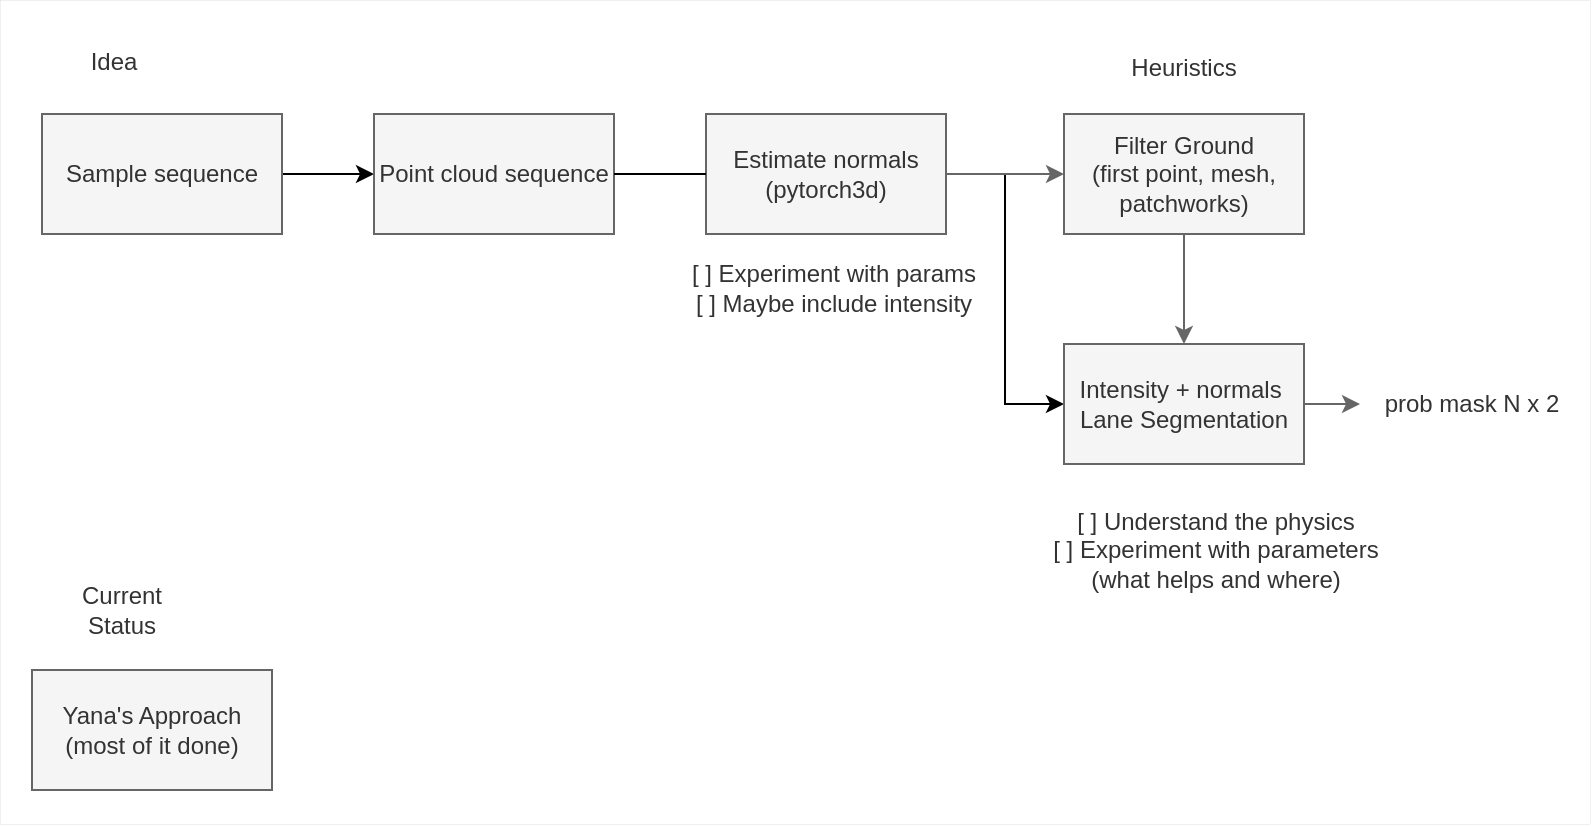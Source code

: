 <mxfile version="20.5.3" type="embed"><diagram id="23iRSUPoRavnBvh4doch" name="Page-1"><mxGraphModel dx="20" dy="1743" grid="0" gridSize="10" guides="1" tooltips="1" connect="1" arrows="1" fold="1" page="1" pageScale="1" pageWidth="827" pageHeight="1169" background="#ffffff" math="1" shadow="0"><root><mxCell id="0"/><mxCell id="1" parent="0"/><mxCell id="30" value="" style="rounded=0;whiteSpace=wrap;html=1;fillColor=#FFFFFF;fontColor=#333333;strokeColor=#666666;strokeWidth=0;" vertex="1" parent="1"><mxGeometry x="843" y="-6" width="795" height="412" as="geometry"/></mxCell><mxCell id="7" style="edgeStyle=orthogonalEdgeStyle;rounded=0;orthogonalLoop=1;jettySize=auto;html=1;entryX=0;entryY=0.5;entryDx=0;entryDy=0;strokeColor=#000000;" parent="1" source="3" target="6" edge="1"><mxGeometry relative="1" as="geometry"/></mxCell><mxCell id="3" value="Sample sequence" style="rounded=0;whiteSpace=wrap;html=1;fillColor=#f5f5f5;fontColor=#333333;strokeColor=#666666;" parent="1" vertex="1"><mxGeometry x="864" y="51" width="120" height="60" as="geometry"/></mxCell><mxCell id="6" value="Point cloud sequence" style="rounded=0;whiteSpace=wrap;html=1;fillColor=#f5f5f5;fontColor=#333333;strokeColor=#666666;" parent="1" vertex="1"><mxGeometry x="1030" y="51" width="120" height="60" as="geometry"/></mxCell><mxCell id="33" style="edgeStyle=orthogonalEdgeStyle;rounded=0;orthogonalLoop=1;jettySize=auto;html=1;entryX=0.5;entryY=0;entryDx=0;entryDy=0;fillColor=#f5f5f5;strokeColor=#666666;" edge="1" parent="1" source="8" target="20"><mxGeometry relative="1" as="geometry"/></mxCell><mxCell id="8" value="Filter Ground&lt;br&gt;(first point, mesh, patchworks)" style="rounded=0;whiteSpace=wrap;html=1;fillColor=#f5f5f5;fontColor=#333333;strokeColor=#666666;" parent="1" vertex="1"><mxGeometry x="1375" y="51" width="120" height="60" as="geometry"/></mxCell><mxCell id="15" style="edgeStyle=orthogonalEdgeStyle;rounded=0;orthogonalLoop=1;jettySize=auto;html=1;strokeColor=#000000;entryX=0;entryY=0.5;entryDx=0;entryDy=0;" parent="1" source="10" target="20" edge="1"><mxGeometry relative="1" as="geometry"><mxPoint x="1710" y="90" as="targetPoint"/><Array as="points"/></mxGeometry></mxCell><mxCell id="18" value="Current Status" style="text;html=1;strokeColor=none;fillColor=none;align=center;verticalAlign=middle;whiteSpace=wrap;rounded=0;fontFamily=Helvetica;fontSize=12;fontColor=#333333;" parent="1" vertex="1"><mxGeometry x="874" y="284" width="60" height="30" as="geometry"/></mxCell><mxCell id="19" value="Idea" style="text;html=1;strokeColor=none;fillColor=none;align=center;verticalAlign=middle;whiteSpace=wrap;rounded=0;fontFamily=Helvetica;fontSize=12;fontColor=#333333;" parent="1" vertex="1"><mxGeometry x="870" y="10" width="60" height="30" as="geometry"/></mxCell><mxCell id="31" style="edgeStyle=orthogonalEdgeStyle;rounded=0;orthogonalLoop=1;jettySize=auto;html=1;entryX=0;entryY=0.5;entryDx=0;entryDy=0;fillColor=#f5f5f5;strokeColor=#666666;" edge="1" parent="1" source="20" target="23"><mxGeometry relative="1" as="geometry"/></mxCell><mxCell id="20" value="Intensity + normals&amp;nbsp;&lt;br&gt;Lane Segmentation" style="rounded=0;whiteSpace=wrap;html=1;fillColor=#f5f5f5;fontColor=#333333;strokeColor=#666666;" parent="1" vertex="1"><mxGeometry x="1375" y="166" width="120" height="60" as="geometry"/></mxCell><mxCell id="21" value="Yana's Approach&lt;br&gt;(most of it done)" style="rounded=0;whiteSpace=wrap;html=1;fillColor=#f5f5f5;fontColor=#333333;strokeColor=#666666;" parent="1" vertex="1"><mxGeometry x="859" y="329" width="120" height="60" as="geometry"/></mxCell><mxCell id="22" value="[ ] Understand the physics&lt;br&gt;[ ] Experiment with parameters (what helps and where)&lt;br&gt;" style="text;html=1;strokeColor=none;fillColor=none;align=center;verticalAlign=middle;whiteSpace=wrap;rounded=0;fontFamily=Helvetica;fontSize=12;fontColor=#333333;" parent="1" vertex="1"><mxGeometry x="1358" y="238" width="186" height="61" as="geometry"/></mxCell><mxCell id="23" value="prob mask N x 2" style="text;html=1;strokeColor=none;fillColor=none;align=center;verticalAlign=middle;whiteSpace=wrap;rounded=0;fontFamily=Helvetica;fontSize=12;fontColor=#333333;" parent="1" vertex="1"><mxGeometry x="1523" y="167" width="112" height="58" as="geometry"/></mxCell><mxCell id="25" style="edgeStyle=orthogonalEdgeStyle;rounded=0;orthogonalLoop=1;jettySize=auto;html=1;entryX=0;entryY=0.5;entryDx=0;entryDy=0;fontFamily=Helvetica;fontSize=12;fontColor=#333333;fillColor=#f5f5f5;strokeColor=#666666;" parent="1" source="10" target="8" edge="1"><mxGeometry relative="1" as="geometry"/></mxCell><mxCell id="10" value="Estimate normals&lt;br&gt;(pytorch3d)" style="rounded=0;whiteSpace=wrap;html=1;fillColor=#f5f5f5;fontColor=#333333;strokeColor=#666666;" parent="1" vertex="1"><mxGeometry x="1196" y="51" width="120" height="60" as="geometry"/></mxCell><mxCell id="24" value="" style="edgeStyle=orthogonalEdgeStyle;rounded=0;orthogonalLoop=1;jettySize=auto;html=1;entryX=0;entryY=0.5;entryDx=0;entryDy=0;strokeColor=#000000;endArrow=none;" parent="1" source="6" target="10" edge="1"><mxGeometry relative="1" as="geometry"><mxPoint x="1150.0" y="81" as="sourcePoint"/><mxPoint x="1458" y="85" as="targetPoint"/></mxGeometry></mxCell><mxCell id="26" value="[ ] Experiment with params&lt;br&gt;[ ] Maybe include intensity" style="text;html=1;strokeColor=none;fillColor=none;align=center;verticalAlign=middle;whiteSpace=wrap;rounded=0;fontFamily=Helvetica;fontSize=12;fontColor=#333333;" parent="1" vertex="1"><mxGeometry x="1184" y="107" width="152" height="61" as="geometry"/></mxCell><mxCell id="28" value="Heuristics" style="text;html=1;strokeColor=none;fillColor=none;align=center;verticalAlign=middle;whiteSpace=wrap;rounded=0;fontFamily=Helvetica;fontSize=12;fontColor=#333333;" parent="1" vertex="1"><mxGeometry x="1385" y="13" width="100" height="30" as="geometry"/></mxCell></root></mxGraphModel></diagram></mxfile>